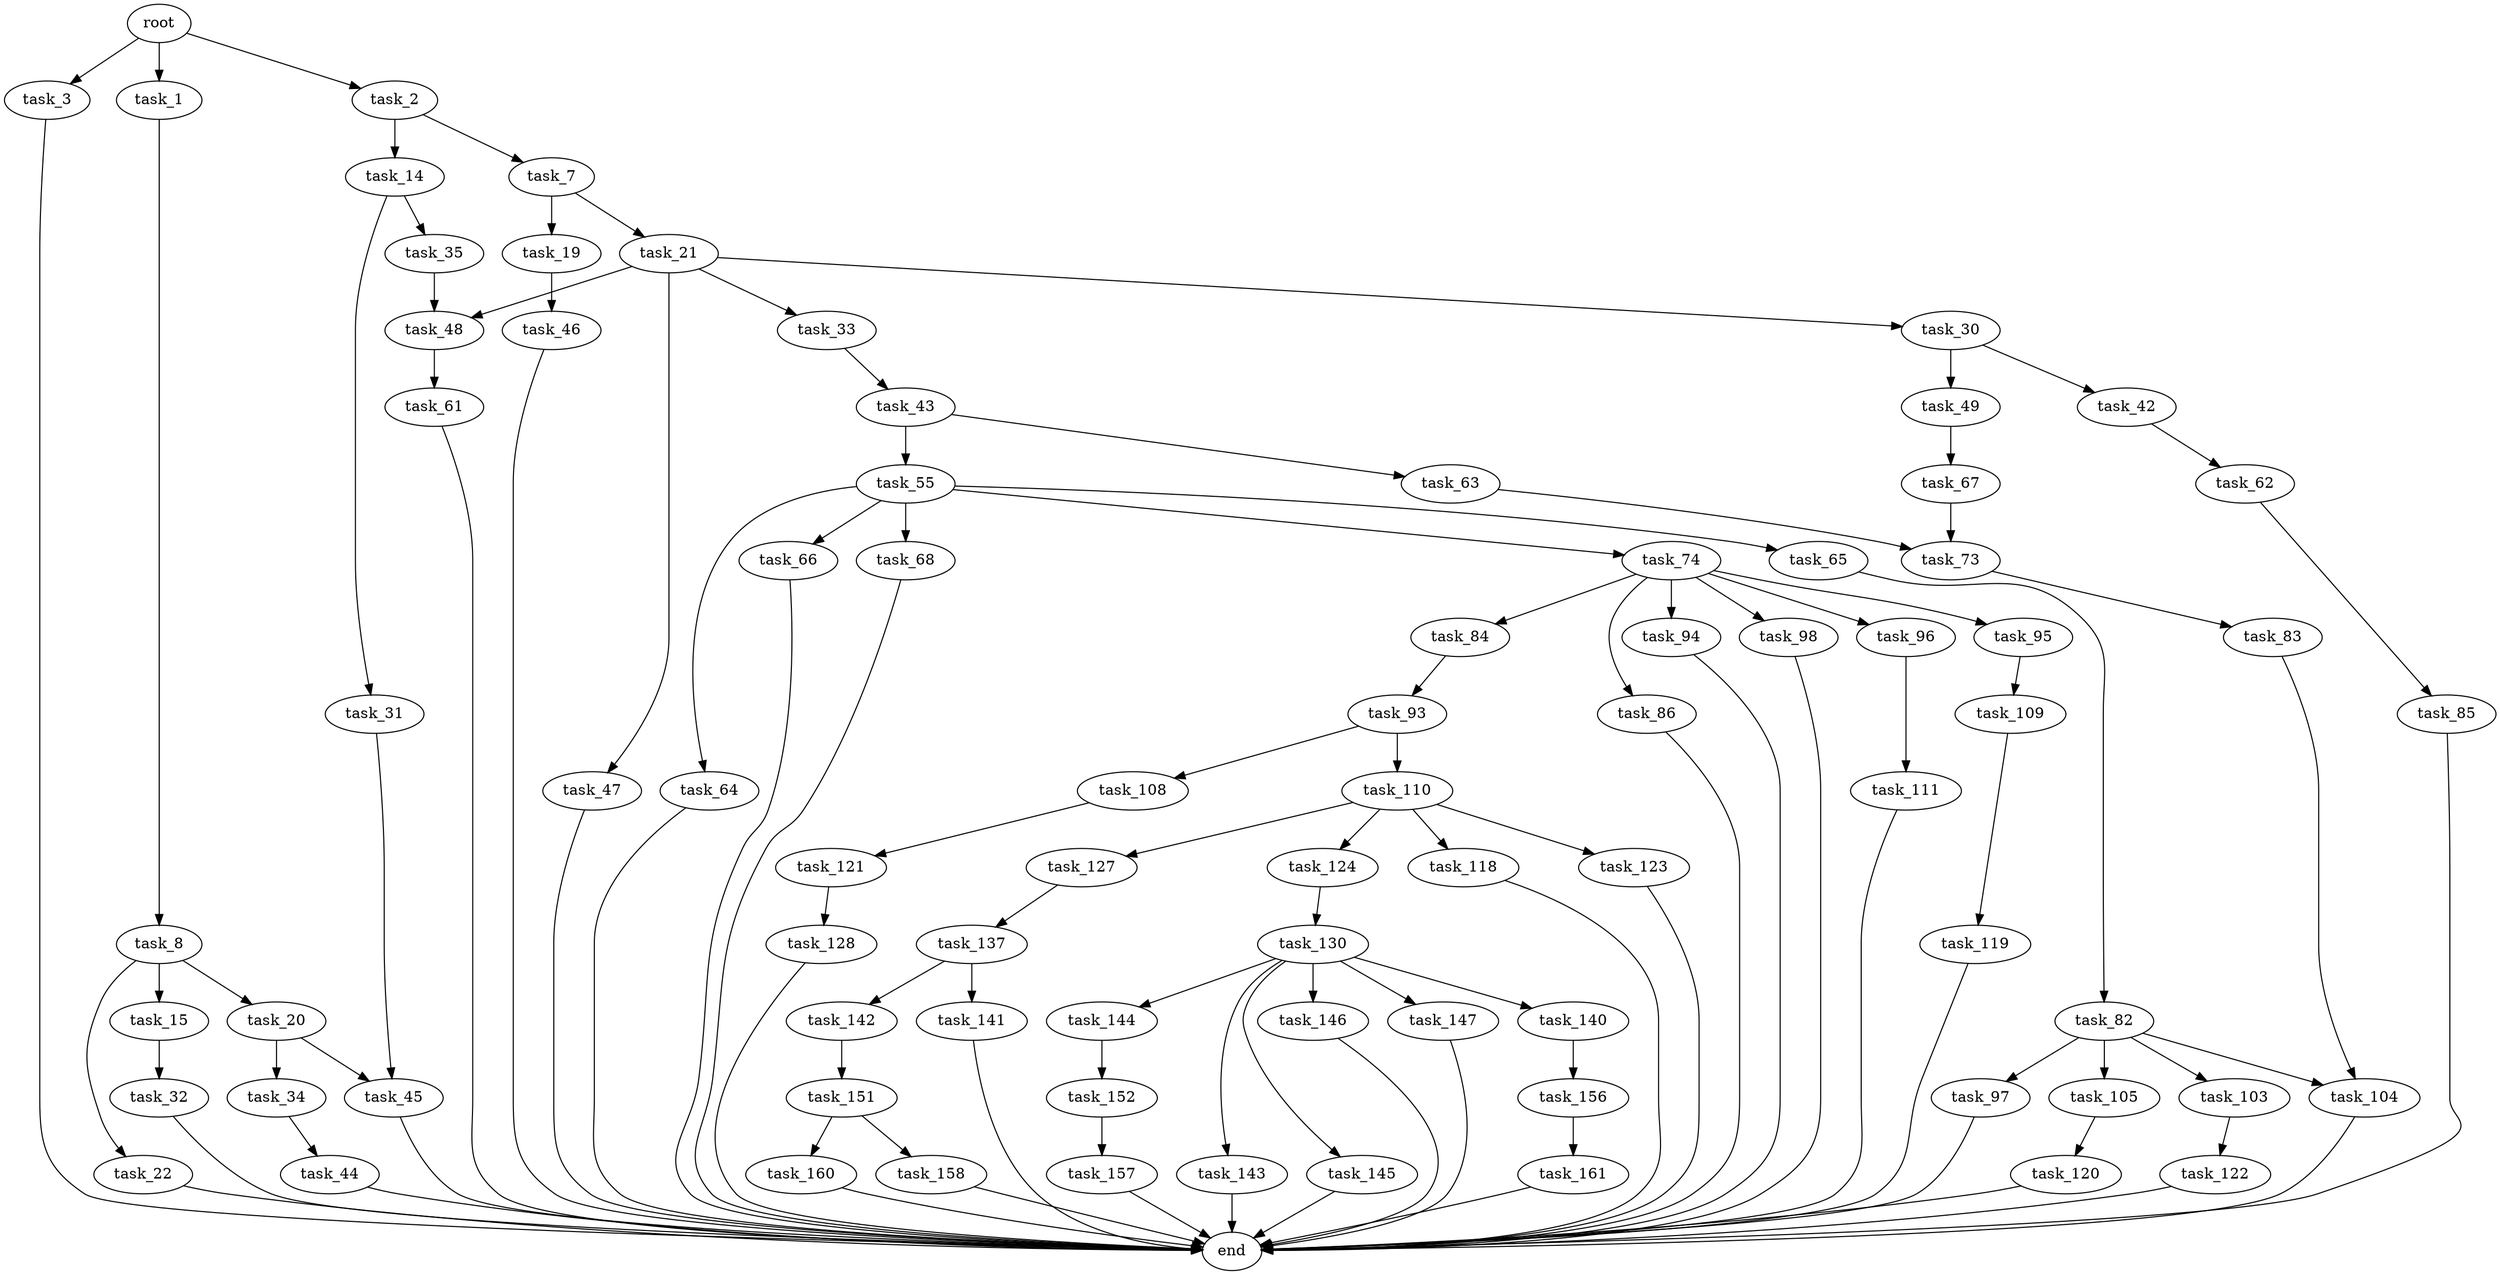 digraph G {
  root [size="0.000000"];
  task_1 [size="1158526701282.000000"];
  task_2 [size="1223493696081.000000"];
  task_3 [size="85602352887.000000"];
  task_7 [size="287835738100.000000"];
  task_8 [size="300076872933.000000"];
  task_14 [size="106532800386.000000"];
  task_15 [size="231928233984.000000"];
  task_19 [size="713045968629.000000"];
  task_20 [size="1197308012.000000"];
  task_21 [size="258805833584.000000"];
  task_22 [size="314422056138.000000"];
  task_30 [size="1598788623.000000"];
  task_31 [size="368293445632.000000"];
  task_32 [size="1026774427332.000000"];
  task_33 [size="37074450709.000000"];
  task_34 [size="6353289120.000000"];
  task_35 [size="13070951719.000000"];
  task_42 [size="368293445632.000000"];
  task_43 [size="131976845778.000000"];
  task_44 [size="2632332412.000000"];
  task_45 [size="134217728000.000000"];
  task_46 [size="279312726292.000000"];
  task_47 [size="54235710783.000000"];
  task_48 [size="79466269907.000000"];
  task_49 [size="27081828538.000000"];
  task_55 [size="21686464558.000000"];
  task_61 [size="52296368953.000000"];
  task_62 [size="68719476736.000000"];
  task_63 [size="38869663005.000000"];
  task_64 [size="2135180723.000000"];
  task_65 [size="840001501744.000000"];
  task_66 [size="20684339980.000000"];
  task_67 [size="134217728000.000000"];
  task_68 [size="43387732248.000000"];
  task_73 [size="1073741824000.000000"];
  task_74 [size="231928233984.000000"];
  task_82 [size="443998790.000000"];
  task_83 [size="85103394359.000000"];
  task_84 [size="19950509603.000000"];
  task_85 [size="119368242000.000000"];
  task_86 [size="549755813888.000000"];
  task_93 [size="19734822963.000000"];
  task_94 [size="68719476736.000000"];
  task_95 [size="134217728000.000000"];
  task_96 [size="17113362696.000000"];
  task_97 [size="134217728000.000000"];
  task_98 [size="1073741824000.000000"];
  task_103 [size="1614512159.000000"];
  task_104 [size="28991029248.000000"];
  task_105 [size="124811214558.000000"];
  task_108 [size="231928233984.000000"];
  task_109 [size="5815086216.000000"];
  task_110 [size="677298577578.000000"];
  task_111 [size="8589934592.000000"];
  task_118 [size="2370176126.000000"];
  task_119 [size="124376309525.000000"];
  task_120 [size="134217728000.000000"];
  task_121 [size="167681728624.000000"];
  task_122 [size="782757789696.000000"];
  task_123 [size="21381752376.000000"];
  task_124 [size="28991029248.000000"];
  task_127 [size="365025494226.000000"];
  task_128 [size="8589934592.000000"];
  task_130 [size="8418995962.000000"];
  task_137 [size="374006584772.000000"];
  task_140 [size="134217728000.000000"];
  task_141 [size="1292799851.000000"];
  task_142 [size="34629704243.000000"];
  task_143 [size="4312187994.000000"];
  task_144 [size="231928233984.000000"];
  task_145 [size="19139885843.000000"];
  task_146 [size="1997508852.000000"];
  task_147 [size="77837115503.000000"];
  task_151 [size="21253669311.000000"];
  task_152 [size="28991029248.000000"];
  task_156 [size="336750153.000000"];
  task_157 [size="93511390028.000000"];
  task_158 [size="14461169440.000000"];
  task_160 [size="549755813888.000000"];
  task_161 [size="5149854149.000000"];
  end [size="0.000000"];

  root -> task_1 [size="1.000000"];
  root -> task_2 [size="1.000000"];
  root -> task_3 [size="1.000000"];
  task_1 -> task_8 [size="838860800.000000"];
  task_2 -> task_7 [size="838860800.000000"];
  task_2 -> task_14 [size="838860800.000000"];
  task_3 -> end [size="1.000000"];
  task_7 -> task_19 [size="209715200.000000"];
  task_7 -> task_21 [size="209715200.000000"];
  task_8 -> task_15 [size="209715200.000000"];
  task_8 -> task_20 [size="209715200.000000"];
  task_8 -> task_22 [size="209715200.000000"];
  task_14 -> task_31 [size="75497472.000000"];
  task_14 -> task_35 [size="75497472.000000"];
  task_15 -> task_32 [size="301989888.000000"];
  task_19 -> task_46 [size="838860800.000000"];
  task_20 -> task_34 [size="75497472.000000"];
  task_20 -> task_45 [size="75497472.000000"];
  task_21 -> task_30 [size="209715200.000000"];
  task_21 -> task_33 [size="209715200.000000"];
  task_21 -> task_47 [size="209715200.000000"];
  task_21 -> task_48 [size="209715200.000000"];
  task_22 -> end [size="1.000000"];
  task_30 -> task_42 [size="33554432.000000"];
  task_30 -> task_49 [size="33554432.000000"];
  task_31 -> task_45 [size="411041792.000000"];
  task_32 -> end [size="1.000000"];
  task_33 -> task_43 [size="838860800.000000"];
  task_34 -> task_44 [size="209715200.000000"];
  task_35 -> task_48 [size="679477248.000000"];
  task_42 -> task_62 [size="411041792.000000"];
  task_43 -> task_55 [size="134217728.000000"];
  task_43 -> task_63 [size="134217728.000000"];
  task_44 -> end [size="1.000000"];
  task_45 -> end [size="1.000000"];
  task_46 -> end [size="1.000000"];
  task_47 -> end [size="1.000000"];
  task_48 -> task_61 [size="75497472.000000"];
  task_49 -> task_67 [size="536870912.000000"];
  task_55 -> task_64 [size="33554432.000000"];
  task_55 -> task_65 [size="33554432.000000"];
  task_55 -> task_66 [size="33554432.000000"];
  task_55 -> task_68 [size="33554432.000000"];
  task_55 -> task_74 [size="33554432.000000"];
  task_61 -> end [size="1.000000"];
  task_62 -> task_85 [size="134217728.000000"];
  task_63 -> task_73 [size="838860800.000000"];
  task_64 -> end [size="1.000000"];
  task_65 -> task_82 [size="536870912.000000"];
  task_66 -> end [size="1.000000"];
  task_67 -> task_73 [size="209715200.000000"];
  task_68 -> end [size="1.000000"];
  task_73 -> task_83 [size="838860800.000000"];
  task_74 -> task_84 [size="301989888.000000"];
  task_74 -> task_86 [size="301989888.000000"];
  task_74 -> task_94 [size="301989888.000000"];
  task_74 -> task_95 [size="301989888.000000"];
  task_74 -> task_96 [size="301989888.000000"];
  task_74 -> task_98 [size="301989888.000000"];
  task_82 -> task_97 [size="33554432.000000"];
  task_82 -> task_103 [size="33554432.000000"];
  task_82 -> task_104 [size="33554432.000000"];
  task_82 -> task_105 [size="33554432.000000"];
  task_83 -> task_104 [size="75497472.000000"];
  task_84 -> task_93 [size="33554432.000000"];
  task_85 -> end [size="1.000000"];
  task_86 -> end [size="1.000000"];
  task_93 -> task_108 [size="679477248.000000"];
  task_93 -> task_110 [size="679477248.000000"];
  task_94 -> end [size="1.000000"];
  task_95 -> task_109 [size="209715200.000000"];
  task_96 -> task_111 [size="679477248.000000"];
  task_97 -> end [size="1.000000"];
  task_98 -> end [size="1.000000"];
  task_103 -> task_122 [size="134217728.000000"];
  task_104 -> end [size="1.000000"];
  task_105 -> task_120 [size="134217728.000000"];
  task_108 -> task_121 [size="301989888.000000"];
  task_109 -> task_119 [size="301989888.000000"];
  task_110 -> task_118 [size="536870912.000000"];
  task_110 -> task_123 [size="536870912.000000"];
  task_110 -> task_124 [size="536870912.000000"];
  task_110 -> task_127 [size="536870912.000000"];
  task_111 -> end [size="1.000000"];
  task_118 -> end [size="1.000000"];
  task_119 -> end [size="1.000000"];
  task_120 -> end [size="1.000000"];
  task_121 -> task_128 [size="134217728.000000"];
  task_122 -> end [size="1.000000"];
  task_123 -> end [size="1.000000"];
  task_124 -> task_130 [size="75497472.000000"];
  task_127 -> task_137 [size="301989888.000000"];
  task_128 -> end [size="1.000000"];
  task_130 -> task_140 [size="536870912.000000"];
  task_130 -> task_143 [size="536870912.000000"];
  task_130 -> task_144 [size="536870912.000000"];
  task_130 -> task_145 [size="536870912.000000"];
  task_130 -> task_146 [size="536870912.000000"];
  task_130 -> task_147 [size="536870912.000000"];
  task_137 -> task_141 [size="411041792.000000"];
  task_137 -> task_142 [size="411041792.000000"];
  task_140 -> task_156 [size="209715200.000000"];
  task_141 -> end [size="1.000000"];
  task_142 -> task_151 [size="75497472.000000"];
  task_143 -> end [size="1.000000"];
  task_144 -> task_152 [size="301989888.000000"];
  task_145 -> end [size="1.000000"];
  task_146 -> end [size="1.000000"];
  task_147 -> end [size="1.000000"];
  task_151 -> task_158 [size="411041792.000000"];
  task_151 -> task_160 [size="411041792.000000"];
  task_152 -> task_157 [size="75497472.000000"];
  task_156 -> task_161 [size="33554432.000000"];
  task_157 -> end [size="1.000000"];
  task_158 -> end [size="1.000000"];
  task_160 -> end [size="1.000000"];
  task_161 -> end [size="1.000000"];
}
